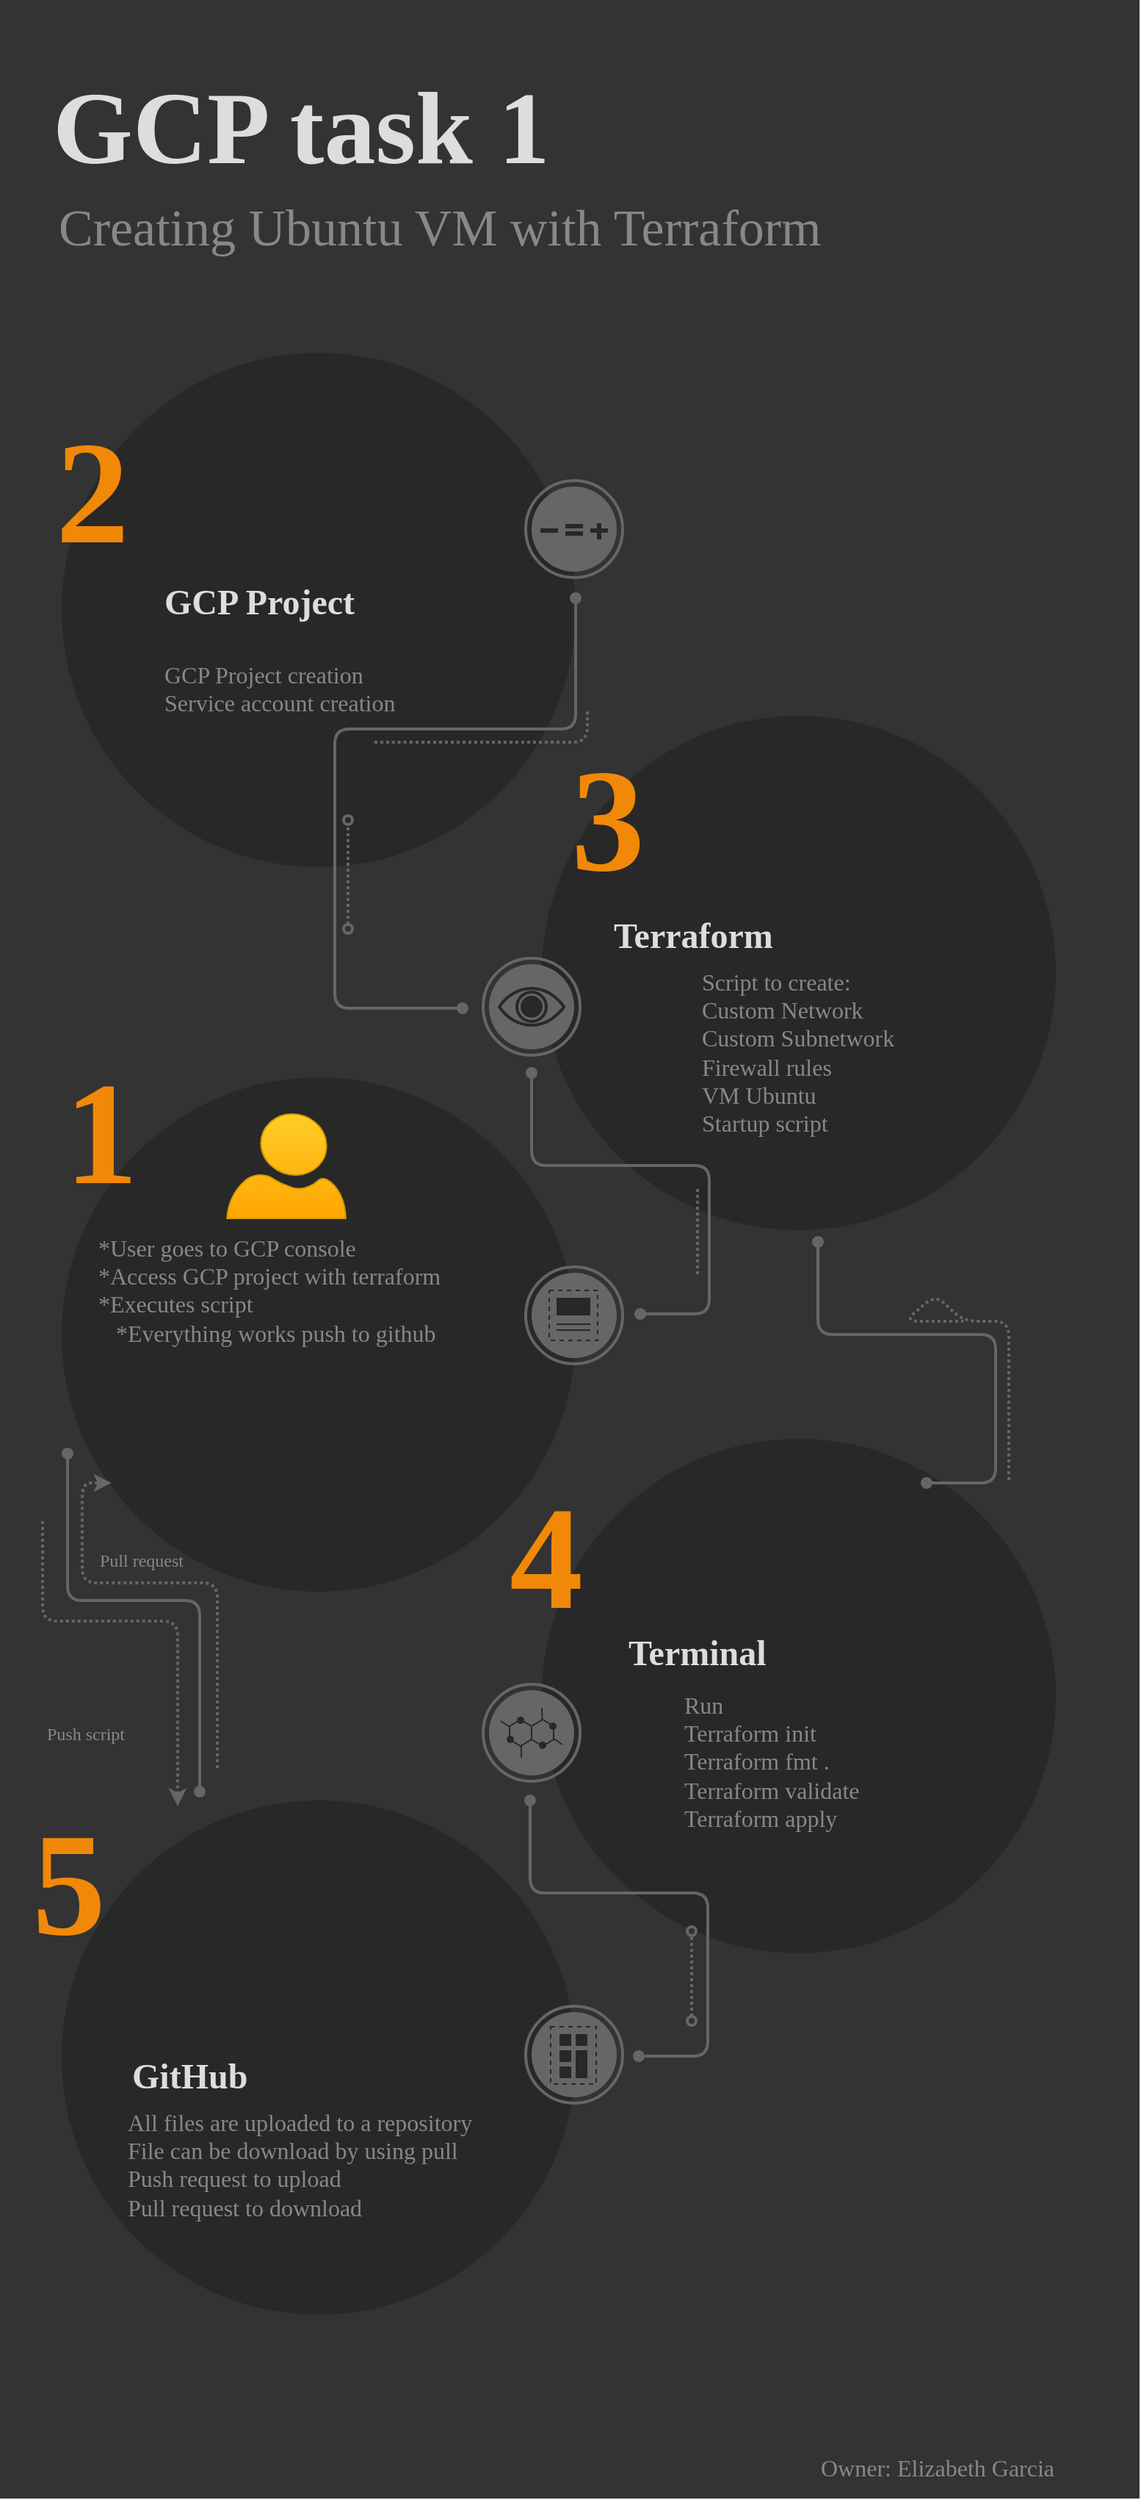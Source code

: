 <mxfile version="15.9.4" type="github">
  <diagram id="6a731a19-8d31-9384-78a2-239565b7b9f0" name="Page-1">
    <mxGraphModel dx="595" dy="794" grid="1" gridSize="10" guides="1" tooltips="1" connect="1" arrows="1" fold="1" page="1" pageScale="1" pageWidth="827" pageHeight="1169" background="none" math="0" shadow="0">
      <root>
        <mxCell id="0" />
        <mxCell id="1" parent="0" />
        <mxCell id="979" value="" style="whiteSpace=wrap;html=1;strokeColor=none;fillColor=#333333;fontFamily=Verdana;fontSize=24;fontColor=#FFFFFF;align=center;" parent="1" vertex="1">
          <mxGeometry x="854" y="31" width="776" height="1700" as="geometry" />
        </mxCell>
        <mxCell id="980" value="" style="ellipse;whiteSpace=wrap;html=1;fontFamily=Verdana;fontSize=16;fontColor=#DDDDDD;strokeColor=none;fillColor=#282828;" parent="1" vertex="1">
          <mxGeometry x="896" y="271" width="350" height="350" as="geometry" />
        </mxCell>
        <mxCell id="981" value="" style="ellipse;whiteSpace=wrap;html=1;fontFamily=Verdana;fontSize=16;fontColor=#DDDDDD;strokeColor=none;fillColor=#282828;" parent="1" vertex="1">
          <mxGeometry x="896" y="764" width="350" height="350" as="geometry" />
        </mxCell>
        <mxCell id="982" value="" style="ellipse;whiteSpace=wrap;html=1;fontFamily=Verdana;fontSize=16;fontColor=#DDDDDD;strokeColor=none;fillColor=#282828;" parent="1" vertex="1">
          <mxGeometry x="896" y="1256" width="350" height="350" as="geometry" />
        </mxCell>
        <mxCell id="983" value="" style="ellipse;whiteSpace=wrap;html=1;fontFamily=Verdana;fontSize=16;fontColor=#DDDDDD;strokeColor=none;fillColor=#282828;" parent="1" vertex="1">
          <mxGeometry x="1223" y="1010" width="350" height="350" as="geometry" />
        </mxCell>
        <mxCell id="984" value="" style="ellipse;whiteSpace=wrap;html=1;fontFamily=Verdana;fontSize=16;fontColor=#DDDDDD;strokeColor=none;fillColor=#282828;" parent="1" vertex="1">
          <mxGeometry x="1223" y="518" width="350" height="350" as="geometry" />
        </mxCell>
        <mxCell id="985" value="GCP Project" style="text;html=1;resizable=0;points=[];autosize=1;align=left;verticalAlign=top;spacingTop=-4;fontSize=24;fontFamily=Verdana;fontColor=#DDDDDD;fontStyle=1" parent="1" vertex="1">
          <mxGeometry x="964.0" y="424" width="170" height="30" as="geometry" />
        </mxCell>
        <mxCell id="986" value="1&amp;nbsp;" style="text;html=1;resizable=0;points=[];autosize=1;align=left;verticalAlign=top;spacingTop=-4;fontSize=100;fontFamily=Verdana;fontColor=#F18808;fontStyle=1" parent="1" vertex="1">
          <mxGeometry x="896" y="740" width="110" height="120" as="geometry" />
        </mxCell>
        <mxCell id="987" value="2" style="text;html=1;resizable=0;points=[];autosize=1;align=left;verticalAlign=top;spacingTop=-4;fontSize=100;fontFamily=Verdana;fontColor=#F18808;fontStyle=1" parent="1" vertex="1">
          <mxGeometry x="890" y="304" width="74" height="120" as="geometry" />
        </mxCell>
        <mxCell id="988" value="3" style="text;html=1;resizable=0;points=[];autosize=1;align=left;verticalAlign=top;spacingTop=-4;fontSize=100;fontFamily=Verdana;fontColor=#F18808;fontStyle=1" parent="1" vertex="1">
          <mxGeometry x="1241" y="527" width="74" height="120" as="geometry" />
        </mxCell>
        <mxCell id="989" value="4" style="text;html=1;resizable=0;points=[];autosize=1;align=left;verticalAlign=top;spacingTop=-4;fontSize=100;fontFamily=Verdana;fontColor=#F18808;fontStyle=1" parent="1" vertex="1">
          <mxGeometry x="1199" y="1029" width="74" height="120" as="geometry" />
        </mxCell>
        <mxCell id="990" value="5" style="text;html=1;resizable=0;points=[];autosize=1;align=left;verticalAlign=top;spacingTop=-4;fontSize=100;fontFamily=Verdana;fontColor=#F18808;fontStyle=1" parent="1" vertex="1">
          <mxGeometry x="874" y="1251" width="74" height="120" as="geometry" />
        </mxCell>
        <mxCell id="991" value="&lt;div style=&quot;line-height: 120%&quot;&gt;&lt;font style=&quot;line-height: 120%&quot;&gt;&lt;div&gt;GCP Project creation&lt;/div&gt;&lt;div&gt;Service account creation&lt;/div&gt;&lt;/font&gt;&lt;/div&gt;" style="text;resizable=0;points=[];autosize=1;align=left;verticalAlign=top;spacingTop=-4;fontSize=16;fontFamily=Verdana;fontColor=#888888;html=1;" parent="1" vertex="1">
          <mxGeometry x="964" y="478" width="210" height="40" as="geometry" />
        </mxCell>
        <mxCell id="992" value="&lt;b&gt;&lt;font style=&quot;font-size: 70px&quot;&gt;GCP task 1&lt;/font&gt;&lt;/b&gt;" style="whiteSpace=wrap;html=1;strokeColor=none;fillColor=none;fontFamily=Verdana;fontSize=70;fontColor=#dddddd;align=left;" parent="1" vertex="1">
          <mxGeometry x="888" y="79" width="700" height="78" as="geometry" />
        </mxCell>
        <mxCell id="993" value="Creating Ubuntu VM with Terraform" style="text;html=1;resizable=0;points=[];autosize=1;align=left;verticalAlign=top;spacingTop=-4;fontSize=35;fontFamily=Verdana;fontColor=#888888;" parent="1" vertex="1">
          <mxGeometry x="892" y="163" width="640" height="40" as="geometry" />
        </mxCell>
        <mxCell id="994" value="&lt;div style=&quot;line-height: 150%&quot;&gt;Terraform&lt;/div&gt;" style="text;html=1;resizable=0;points=[];autosize=1;align=left;verticalAlign=top;spacingTop=-4;fontSize=24;fontFamily=Verdana;fontColor=#DDDDDD;fontStyle=1" parent="1" vertex="1">
          <mxGeometry x="1270" y="647" width="150" height="40" as="geometry" />
        </mxCell>
        <mxCell id="995" value="&lt;div&gt;Terminal&lt;/div&gt;" style="text;html=1;resizable=0;points=[];autosize=1;align=left;verticalAlign=top;spacingTop=-4;fontSize=24;fontFamily=Verdana;fontColor=#DDDDDD;fontStyle=1" parent="1" vertex="1">
          <mxGeometry x="1280" y="1139" width="130" height="30" as="geometry" />
        </mxCell>
        <mxCell id="999" value="&lt;div&gt;Script to create:&lt;/div&gt;&lt;div&gt;Custom Network&lt;/div&gt;&lt;div&gt;Custom Subnetwork&lt;/div&gt;&lt;div&gt;Firewall rules&lt;/div&gt;&lt;div&gt;VM Ubuntu&lt;/div&gt;&lt;div&gt;Startup script&lt;/div&gt;" style="text;html=1;resizable=0;points=[];autosize=1;align=left;verticalAlign=top;spacingTop=-4;fontSize=16;fontColor=#888888;fontFamily=Verdana;" parent="1" vertex="1">
          <mxGeometry x="1330" y="687" width="180" height="120" as="geometry" />
        </mxCell>
        <mxCell id="1001" value="&lt;div style=&quot;line-height: 120%&quot;&gt;&lt;font style=&quot;line-height: 120%&quot;&gt;&lt;div&gt;Run&amp;nbsp;&lt;/div&gt;&lt;div&gt;Terraform init&lt;br&gt;&lt;/div&gt;&lt;div&gt;Terraform fmt .&lt;/div&gt;&lt;div&gt;Terraform validate&lt;/div&gt;&lt;div&gt;Terraform apply&lt;/div&gt;&lt;/font&gt;&lt;/div&gt;" style="text;resizable=0;points=[];autosize=1;align=left;verticalAlign=top;spacingTop=-4;fontSize=16;fontFamily=Verdana;fontColor=#888888;html=1;" parent="1" vertex="1">
          <mxGeometry x="1318" y="1178.5" width="160" height="100" as="geometry" />
        </mxCell>
        <mxCell id="1006" value="Owner: Elizabeth Garcia" style="text;html=1;resizable=0;points=[];autosize=1;align=left;verticalAlign=top;spacingTop=-4;fontSize=16;fontColor=#888888;fontFamily=Verdana;" parent="1" vertex="1">
          <mxGeometry x="1411" y="1698.0" width="210" height="20" as="geometry" />
        </mxCell>
        <mxCell id="1007" value="" style="endArrow=oval;html=1;strokeColor=#666666;fontFamily=Verdana;fontSize=16;fontColor=#DDDDDD;endFill=1;rounded=1;endSize=6;startArrow=oval;startFill=1;strokeWidth=2;movable=1;resizable=1;rotatable=1;deletable=1;editable=1;connectable=1;" parent="1" edge="1">
          <mxGeometry width="50" height="50" relative="1" as="geometry">
            <mxPoint x="1169" y="717" as="sourcePoint" />
            <mxPoint x="1246" y="438" as="targetPoint" />
            <Array as="points">
              <mxPoint x="1082" y="717" />
              <mxPoint x="1082" y="527" />
              <mxPoint x="1246" y="527" />
            </Array>
          </mxGeometry>
        </mxCell>
        <mxCell id="1008" value="" style="endArrow=oval;html=1;strokeColor=#666666;fontFamily=Verdana;fontSize=16;fontColor=#DDDDDD;endFill=0;rounded=1;endSize=6;startArrow=oval;startFill=0;dashed=1;strokeWidth=2;dashPattern=1 1;" parent="1" edge="1">
          <mxGeometry x="1092" y="448" width="50" height="50" as="geometry">
            <mxPoint x="1091" y="663" as="sourcePoint" />
            <mxPoint x="1091" y="589" as="targetPoint" />
          </mxGeometry>
        </mxCell>
        <mxCell id="1009" value="" style="endArrow=none;html=1;strokeColor=#666666;fontFamily=Verdana;fontSize=16;fontColor=#DDDDDD;endFill=0;rounded=1;endSize=6;startArrow=none;startFill=0;strokeWidth=2;dashed=1;dashPattern=1 1;" parent="1" edge="1">
          <mxGeometry x="1059" y="444" width="50" height="50" as="geometry">
            <mxPoint x="1109" y="536" as="sourcePoint" />
            <mxPoint x="1254" y="514" as="targetPoint" />
            <Array as="points">
              <mxPoint x="1127" y="536" />
              <mxPoint x="1174" y="536" />
              <mxPoint x="1254" y="536" />
            </Array>
          </mxGeometry>
        </mxCell>
        <mxCell id="1010" value="" style="endArrow=oval;html=1;strokeColor=#666666;fontFamily=Verdana;fontSize=16;fontColor=#DDDDDD;endFill=1;rounded=1;endSize=6;startArrow=oval;startFill=1;strokeWidth=2;movable=1;resizable=1;rotatable=1;deletable=1;editable=1;connectable=1;" parent="1" edge="1">
          <mxGeometry x="1052" y="761" width="50" height="50" as="geometry">
            <mxPoint x="1290" y="925" as="sourcePoint" />
            <mxPoint x="1216" y="761" as="targetPoint" />
            <Array as="points">
              <mxPoint x="1337" y="925" />
              <mxPoint x="1337" y="824" />
              <mxPoint x="1216" y="824" />
            </Array>
          </mxGeometry>
        </mxCell>
        <mxCell id="1011" value="" style="endArrow=none;html=1;strokeColor=#666666;fontFamily=Verdana;fontSize=16;fontColor=#DDDDDD;endFill=0;rounded=1;endSize=6;startArrow=none;startFill=0;strokeWidth=2;dashed=1;dashPattern=1 1;" parent="1" edge="1">
          <mxGeometry x="1066" y="444" width="50" height="50" as="geometry">
            <mxPoint x="1329" y="898" as="sourcePoint" />
            <mxPoint x="1329" y="839" as="targetPoint" />
          </mxGeometry>
        </mxCell>
        <mxCell id="1012" value="" style="endArrow=none;html=1;strokeColor=#666666;fontFamily=Verdana;fontSize=16;fontColor=#DDDDDD;endFill=0;rounded=1;endSize=6;startArrow=none;startFill=0;strokeWidth=2;dashed=1;dashPattern=1 1;" parent="1" edge="1">
          <mxGeometry x="1374" y="888" width="50" height="50" as="geometry">
            <mxPoint x="1541" y="1038" as="sourcePoint" />
            <mxPoint x="1510" y="930" as="targetPoint" />
            <Array as="points">
              <mxPoint x="1541" y="930" />
              <mxPoint x="1510" y="930" />
              <mxPoint x="1491" y="912" />
              <mxPoint x="1470" y="930" />
            </Array>
          </mxGeometry>
        </mxCell>
        <mxCell id="1014" value="" style="endArrow=oval;html=1;strokeColor=#666666;fontFamily=Verdana;fontSize=16;fontColor=#DDDDDD;endFill=1;rounded=1;endSize=6;startArrow=oval;startFill=1;strokeWidth=2;movable=1;resizable=1;rotatable=1;deletable=1;editable=1;connectable=1;" parent="1" edge="1">
          <mxGeometry x="1051" y="1256" width="50" height="50" as="geometry">
            <mxPoint x="1289" y="1430" as="sourcePoint" />
            <mxPoint x="1215" y="1256" as="targetPoint" />
            <Array as="points">
              <mxPoint x="1336" y="1430" />
              <mxPoint x="1336" y="1319" />
              <mxPoint x="1215" y="1319" />
            </Array>
          </mxGeometry>
        </mxCell>
        <mxCell id="1015" value="" style="endArrow=oval;html=1;strokeColor=#666666;fontFamily=Verdana;fontSize=16;fontColor=#DDDDDD;endFill=0;rounded=1;endSize=6;startArrow=oval;startFill=0;dashed=1;strokeWidth=2;dashPattern=1 1;" parent="1" edge="1">
          <mxGeometry x="1326" y="1204" width="50" height="50" as="geometry">
            <mxPoint x="1325" y="1406" as="sourcePoint" />
            <mxPoint x="1325" y="1345" as="targetPoint" />
          </mxGeometry>
        </mxCell>
        <mxCell id="1016" value="" style="group" parent="1" vertex="1" connectable="0">
          <mxGeometry x="1212" y="358" width="66" height="66" as="geometry" />
        </mxCell>
        <mxCell id="1017" value="" style="ellipse;whiteSpace=wrap;html=1;fillColor=none;fontFamily=Verdana;fontSize=16;fontColor=#DDDDDD;strokeColor=#666666;strokeWidth=2;" parent="1016" vertex="1">
          <mxGeometry width="66" height="66" as="geometry" />
        </mxCell>
        <mxCell id="1018" value="" style="ellipse;whiteSpace=wrap;html=1;fillColor=#666666;fontFamily=Verdana;fontSize=16;fontColor=#DDDDDD;strokeColor=none;" parent="1016" vertex="1">
          <mxGeometry x="4" y="4" width="58" height="58" as="geometry" />
        </mxCell>
        <mxCell id="1019" value="" style="group" parent="1" vertex="1" connectable="0">
          <mxGeometry x="1183" y="683" width="66" height="66" as="geometry" />
        </mxCell>
        <mxCell id="1020" value="" style="ellipse;whiteSpace=wrap;html=1;fillColor=none;fontFamily=Verdana;fontSize=16;fontColor=#DDDDDD;strokeColor=#666666;strokeWidth=2;" parent="1019" vertex="1">
          <mxGeometry width="66" height="66" as="geometry" />
        </mxCell>
        <mxCell id="1021" value="" style="ellipse;whiteSpace=wrap;html=1;fillColor=#666666;fontFamily=Verdana;fontSize=16;fontColor=#DDDDDD;strokeColor=none;" parent="1019" vertex="1">
          <mxGeometry x="4" y="4" width="58" height="58" as="geometry" />
        </mxCell>
        <mxCell id="1022" value="" style="group" parent="1" vertex="1" connectable="0">
          <mxGeometry x="1212" y="893" width="66" height="66" as="geometry" />
        </mxCell>
        <mxCell id="1023" value="" style="ellipse;whiteSpace=wrap;html=1;fillColor=none;fontFamily=Verdana;fontSize=16;fontColor=#DDDDDD;strokeColor=#666666;strokeWidth=2;" parent="1022" vertex="1">
          <mxGeometry width="66" height="66" as="geometry" />
        </mxCell>
        <mxCell id="1024" value="" style="ellipse;whiteSpace=wrap;html=1;fillColor=#666666;fontFamily=Verdana;fontSize=16;fontColor=#DDDDDD;strokeColor=none;" parent="1022" vertex="1">
          <mxGeometry x="4" y="4" width="58" height="58" as="geometry" />
        </mxCell>
        <mxCell id="1025" value="" style="group" parent="1" vertex="1" connectable="0">
          <mxGeometry x="1183" y="1177" width="66" height="66" as="geometry" />
        </mxCell>
        <mxCell id="1026" value="" style="ellipse;whiteSpace=wrap;html=1;fillColor=none;fontFamily=Verdana;fontSize=16;fontColor=#DDDDDD;strokeColor=#666666;strokeWidth=2;" parent="1025" vertex="1">
          <mxGeometry width="66" height="66" as="geometry" />
        </mxCell>
        <mxCell id="1027" value="" style="ellipse;whiteSpace=wrap;html=1;fillColor=#666666;fontFamily=Verdana;fontSize=16;fontColor=#DDDDDD;strokeColor=none;" parent="1025" vertex="1">
          <mxGeometry x="4" y="4" width="58" height="58" as="geometry" />
        </mxCell>
        <mxCell id="1028" value="" style="group" parent="1" vertex="1" connectable="0">
          <mxGeometry x="1212" y="1396" width="66" height="66" as="geometry" />
        </mxCell>
        <mxCell id="1029" value="" style="ellipse;whiteSpace=wrap;html=1;fillColor=none;fontFamily=Verdana;fontSize=16;fontColor=#DDDDDD;strokeColor=#666666;strokeWidth=2;" parent="1028" vertex="1">
          <mxGeometry width="66" height="66" as="geometry" />
        </mxCell>
        <mxCell id="1030" value="" style="ellipse;whiteSpace=wrap;html=1;fillColor=#666666;fontFamily=Verdana;fontSize=16;fontColor=#DDDDDD;strokeColor=none;" parent="1028" vertex="1">
          <mxGeometry x="4" y="4" width="58" height="58" as="geometry" />
        </mxCell>
        <mxCell id="1031" value="" style="whiteSpace=wrap;html=1;strokeColor=#282828;strokeWidth=1;fillColor=none;fontFamily=Verdana;fontSize=16;fontColor=#DDDDDD;dashed=1;" parent="1" vertex="1">
          <mxGeometry x="1228" y="909" width="33" height="34" as="geometry" />
        </mxCell>
        <mxCell id="1032" value="" style="endArrow=none;html=1;strokeColor=#282828;strokeWidth=1;fontFamily=Verdana;fontSize=16;fontColor=#DDDDDD;endFill=0;entryX=0.848;entryY=0.824;entryPerimeter=0;" parent="1" edge="1">
          <mxGeometry width="50" height="50" relative="1" as="geometry">
            <mxPoint x="1233" y="936" as="sourcePoint" />
            <mxPoint x="1256" y="936.011" as="targetPoint" />
          </mxGeometry>
        </mxCell>
        <mxCell id="1033" value="" style="endArrow=none;html=1;strokeColor=#282828;strokeWidth=1;fontFamily=Verdana;fontSize=16;fontColor=#DDDDDD;endFill=0;entryX=0.848;entryY=0.824;entryPerimeter=0;" parent="1" edge="1">
          <mxGeometry width="50" height="50" relative="1" as="geometry">
            <mxPoint x="1233" y="932" as="sourcePoint" />
            <mxPoint x="1256" y="932.011" as="targetPoint" />
          </mxGeometry>
        </mxCell>
        <mxCell id="1034" value="" style="whiteSpace=wrap;html=1;dashed=1;strokeColor=none;strokeWidth=1;fillColor=#282828;fontFamily=Verdana;fontSize=16;fontColor=#DDDDDD;" parent="1" vertex="1">
          <mxGeometry x="1233" y="914" width="23" height="12" as="geometry" />
        </mxCell>
        <mxCell id="1035" value="" style="whiteSpace=wrap;html=1;strokeColor=#282828;strokeWidth=1;fillColor=none;fontFamily=Verdana;fontSize=16;fontColor=#DDDDDD;dashed=1;" parent="1" vertex="1">
          <mxGeometry x="1229" y="1410" width="31" height="39" as="geometry" />
        </mxCell>
        <mxCell id="1036" value="" style="whiteSpace=wrap;html=1;dashed=1;strokeColor=none;strokeWidth=1;fillColor=#282828;fontFamily=Verdana;fontSize=16;fontColor=#DDDDDD;" parent="1" vertex="1">
          <mxGeometry x="1235" y="1415" width="8" height="8" as="geometry" />
        </mxCell>
        <mxCell id="1037" value="" style="whiteSpace=wrap;html=1;dashed=1;strokeColor=none;strokeWidth=1;fillColor=#282828;fontFamily=Verdana;fontSize=16;fontColor=#DDDDDD;" parent="1" vertex="1">
          <mxGeometry x="1246" y="1415" width="8" height="8" as="geometry" />
        </mxCell>
        <mxCell id="1038" value="" style="whiteSpace=wrap;html=1;dashed=1;strokeColor=none;strokeWidth=1;fillColor=#282828;fontFamily=Verdana;fontSize=16;fontColor=#DDDDDD;" parent="1" vertex="1">
          <mxGeometry x="1235" y="1426" width="8" height="8" as="geometry" />
        </mxCell>
        <mxCell id="1039" value="" style="whiteSpace=wrap;html=1;dashed=1;strokeColor=none;strokeWidth=1;fillColor=#282828;fontFamily=Verdana;fontSize=16;fontColor=#DDDDDD;" parent="1" vertex="1">
          <mxGeometry x="1235" y="1437" width="8" height="8" as="geometry" />
        </mxCell>
        <mxCell id="1040" value="" style="whiteSpace=wrap;html=1;dashed=1;strokeColor=none;strokeWidth=1;fillColor=#282828;fontFamily=Verdana;fontSize=16;fontColor=#DDDDDD;" parent="1" vertex="1">
          <mxGeometry x="1246" y="1426" width="8" height="19" as="geometry" />
        </mxCell>
        <mxCell id="1041" value="" style="html=1;verticalLabelPosition=bottom;labelBackgroundColor=#ffffff;verticalAlign=top;strokeWidth=2;strokeColor=#282828;fillColor=none;shadow=0;dashed=0;shape=mxgraph.ios7.icons.eye;fontFamily=Verdana;fontSize=16;fontColor=#DDDDDD;" parent="1" vertex="1">
          <mxGeometry x="1194" y="703.5" width="44" height="25" as="geometry" />
        </mxCell>
        <mxCell id="1042" value="" style="ellipse;whiteSpace=wrap;html=1;dashed=1;strokeColor=none;strokeWidth=1;fillColor=#282828;fontFamily=Verdana;fontSize=16;fontColor=#DDDDDD;" parent="1" vertex="1">
          <mxGeometry x="1205" y="705" width="22" height="22" as="geometry" />
        </mxCell>
        <mxCell id="1043" value="" style="ellipse;whiteSpace=wrap;html=1;dashed=1;strokeColor=none;strokeWidth=1;fillColor=#666666;fontFamily=Verdana;fontSize=16;fontColor=#DDDDDD;" parent="1" vertex="1">
          <mxGeometry x="1207" y="707" width="18" height="18" as="geometry" />
        </mxCell>
        <mxCell id="1044" value="" style="ellipse;whiteSpace=wrap;html=1;dashed=1;strokeColor=none;strokeWidth=1;fillColor=#282828;fontFamily=Verdana;fontSize=16;fontColor=#DDDDDD;" parent="1" vertex="1">
          <mxGeometry x="1208.5" y="708.5" width="15" height="15" as="geometry" />
        </mxCell>
        <mxCell id="1045" value="" style="endArrow=none;html=1;strokeColor=#282828;strokeWidth=3;fontFamily=Verdana;fontSize=16;fontColor=#DDDDDD;endFill=0;" parent="1" edge="1">
          <mxGeometry x="1223" y="392" width="50" height="50" as="geometry">
            <mxPoint x="1222" y="392" as="sourcePoint" />
            <mxPoint x="1234" y="392" as="targetPoint" />
          </mxGeometry>
        </mxCell>
        <mxCell id="1046" value="" style="endArrow=none;html=1;strokeColor=#282828;strokeWidth=3;fontFamily=Verdana;fontSize=16;fontColor=#DDDDDD;endFill=0;" parent="1" edge="1">
          <mxGeometry x="1240" y="394" width="50" height="50" as="geometry">
            <mxPoint x="1239" y="394" as="sourcePoint" />
            <mxPoint x="1251" y="394" as="targetPoint" />
          </mxGeometry>
        </mxCell>
        <mxCell id="1047" value="" style="endArrow=none;html=1;strokeColor=#282828;strokeWidth=3;fontFamily=Verdana;fontSize=16;fontColor=#DDDDDD;endFill=0;" parent="1" edge="1">
          <mxGeometry x="1240" y="389" width="50" height="50" as="geometry">
            <mxPoint x="1239" y="389" as="sourcePoint" />
            <mxPoint x="1251" y="389" as="targetPoint" />
          </mxGeometry>
        </mxCell>
        <mxCell id="1048" value="" style="endArrow=none;html=1;strokeColor=#282828;strokeWidth=3;fontFamily=Verdana;fontSize=16;fontColor=#DDDDDD;endFill=0;" parent="1" edge="1">
          <mxGeometry x="1257" y="392" width="50" height="50" as="geometry">
            <mxPoint x="1256" y="392" as="sourcePoint" />
            <mxPoint x="1268" y="392" as="targetPoint" />
          </mxGeometry>
        </mxCell>
        <mxCell id="1049" value="" style="endArrow=none;html=1;strokeColor=#282828;strokeWidth=3;fontFamily=Verdana;fontSize=16;fontColor=#DDDDDD;endFill=0;rotation=0;" parent="1" edge="1">
          <mxGeometry x="1256" y="393" width="50" height="50" as="geometry">
            <mxPoint x="1262" y="387" as="sourcePoint" />
            <mxPoint x="1262" y="398" as="targetPoint" />
          </mxGeometry>
        </mxCell>
        <mxCell id="1050" value="" style="ellipse;whiteSpace=wrap;html=1;dashed=1;strokeColor=none;strokeWidth=1;fillColor=#282828;fontFamily=Verdana;fontSize=16;fontColor=#DDDDDD;" parent="1" vertex="1">
          <mxGeometry x="1206" y="1199" width="5" height="5" as="geometry" />
        </mxCell>
        <mxCell id="1051" value="" style="ellipse;whiteSpace=wrap;html=1;dashed=1;strokeColor=none;strokeWidth=1;fillColor=#282828;fontFamily=Verdana;fontSize=16;fontColor=#DDDDDD;" parent="1" vertex="1">
          <mxGeometry x="1228" y="1203" width="5" height="5" as="geometry" />
        </mxCell>
        <mxCell id="1052" value="" style="ellipse;whiteSpace=wrap;html=1;dashed=1;strokeColor=none;strokeWidth=1;fillColor=#282828;fontFamily=Verdana;fontSize=16;fontColor=#DDDDDD;" parent="1" vertex="1">
          <mxGeometry x="1221" y="1216" width="5" height="5" as="geometry" />
        </mxCell>
        <mxCell id="1053" value="" style="ellipse;whiteSpace=wrap;html=1;dashed=1;strokeColor=none;strokeWidth=1;fillColor=#282828;fontFamily=Verdana;fontSize=16;fontColor=#DDDDDD;" parent="1" vertex="1">
          <mxGeometry x="1199" y="1212" width="5" height="5" as="geometry" />
        </mxCell>
        <mxCell id="1054" value="" style="shape=hexagon;perimeter=hexagonPerimeter;whiteSpace=wrap;html=1;strokeColor=#282828;strokeWidth=1;fillColor=none;fontFamily=Verdana;fontSize=16;fontColor=#DDDDDD;direction=south;" parent="1" vertex="1">
          <mxGeometry x="1201" y="1201" width="15" height="18" as="geometry" />
        </mxCell>
        <mxCell id="1055" value="" style="shape=hexagon;perimeter=hexagonPerimeter;whiteSpace=wrap;html=1;strokeColor=#282828;strokeWidth=1;fillColor=none;fontFamily=Verdana;fontSize=16;fontColor=#DDDDDD;direction=south;" parent="1" vertex="1">
          <mxGeometry x="1216" y="1201" width="15" height="18" as="geometry" />
        </mxCell>
        <mxCell id="1056" value="" style="endArrow=none;html=1;strokeColor=#282828;strokeWidth=1;fontFamily=Verdana;fontSize=16;fontColor=#DDDDDD;endFill=0;" parent="1" edge="1">
          <mxGeometry width="50" height="50" relative="1" as="geometry">
            <mxPoint x="1223" y="1193" as="sourcePoint" />
            <mxPoint x="1223.24" y="1201.158" as="targetPoint" />
          </mxGeometry>
        </mxCell>
        <mxCell id="1057" value="" style="endArrow=none;html=1;strokeColor=#282828;strokeWidth=1;fontFamily=Verdana;fontSize=16;fontColor=#DDDDDD;endFill=0;" parent="1" edge="1">
          <mxGeometry width="50" height="50" relative="1" as="geometry">
            <mxPoint x="1209" y="1219" as="sourcePoint" />
            <mxPoint x="1209" y="1227" as="targetPoint" />
          </mxGeometry>
        </mxCell>
        <mxCell id="1058" value="" style="endArrow=none;html=1;strokeColor=#282828;strokeWidth=1;fontFamily=Verdana;fontSize=16;fontColor=#DDDDDD;endFill=0;" parent="1" edge="1">
          <mxGeometry width="50" height="50" relative="1" as="geometry">
            <mxPoint x="1231" y="1214" as="sourcePoint" />
            <mxPoint x="1237" y="1218" as="targetPoint" />
          </mxGeometry>
        </mxCell>
        <mxCell id="1059" value="" style="endArrow=none;html=1;strokeColor=#282828;strokeWidth=1;fontFamily=Verdana;fontSize=16;fontColor=#DDDDDD;endFill=0;" parent="1" edge="1">
          <mxGeometry width="50" height="50" relative="1" as="geometry">
            <mxPoint x="1195" y="1202" as="sourcePoint" />
            <mxPoint x="1201" y="1206" as="targetPoint" />
          </mxGeometry>
        </mxCell>
        <mxCell id="NdL2DsxcKoBhR-CSG9Ky-1059" value="" style="verticalLabelPosition=bottom;html=1;verticalAlign=top;align=center;strokeColor=#d79b00;fillColor=#ffcd28;shape=mxgraph.azure.user;gradientColor=#ffa500;" vertex="1" parent="1">
          <mxGeometry x="1008.63" y="789" width="80.75" height="71" as="geometry" />
        </mxCell>
        <mxCell id="NdL2DsxcKoBhR-CSG9Ky-1061" value="" style="shape=image;verticalLabelPosition=bottom;labelBackgroundColor=#ffffff;verticalAlign=top;aspect=fixed;imageAspect=0;image=https://www.gend.co/hs-fs/hubfs/gcp-logo-cloud.png?width=730&amp;name=gcp-logo-cloud.png;" vertex="1" parent="1">
          <mxGeometry x="983" y="290" width="160" height="126.46" as="geometry" />
        </mxCell>
        <mxCell id="NdL2DsxcKoBhR-CSG9Ky-1063" value="" style="shape=image;verticalLabelPosition=bottom;labelBackgroundColor=none;verticalAlign=top;aspect=fixed;imageAspect=0;image=https://cdn.freebiesupply.com/logos/large/2x/terraform-enterprise-logo-png-transparent.png;labelBorderColor=none;fontStyle=1;rounded=1;sketch=1;" vertex="1" parent="1">
          <mxGeometry x="1344.82" y="531.55" width="106.36" height="119.45" as="geometry" />
        </mxCell>
        <mxCell id="NdL2DsxcKoBhR-CSG9Ky-1065" value="&lt;div style=&quot;line-height: 150%&quot;&gt;GitHub&lt;/div&gt;" style="text;html=1;resizable=0;points=[];autosize=1;align=left;verticalAlign=top;spacingTop=-4;fontSize=24;fontFamily=Verdana;fontColor=#DDDDDD;fontStyle=1" vertex="1" parent="1">
          <mxGeometry x="942" y="1422.5" width="110" height="40" as="geometry" />
        </mxCell>
        <mxCell id="NdL2DsxcKoBhR-CSG9Ky-1066" value="All files are uploaded to a repository&lt;br&gt;File can be download by using pull&lt;br&gt;Push request to upload&lt;br&gt;Pull request to download" style="text;html=1;resizable=0;points=[];autosize=1;align=left;verticalAlign=top;spacingTop=-4;fontSize=16;fontColor=#888888;fontFamily=Verdana;" vertex="1" parent="1">
          <mxGeometry x="939" y="1462.5" width="310" height="80" as="geometry" />
        </mxCell>
        <mxCell id="NdL2DsxcKoBhR-CSG9Ky-1067" value="" style="shape=image;html=1;verticalAlign=top;verticalLabelPosition=bottom;labelBackgroundColor=#ffffff;imageAspect=0;aspect=fixed;image=https://cdn1.iconfinder.com/data/icons/unicons-line-vol-3/24/github-alt-128.png" vertex="1" parent="1">
          <mxGeometry x="1024.18" y="1335.5" width="91" height="91" as="geometry" />
        </mxCell>
        <mxCell id="NdL2DsxcKoBhR-CSG9Ky-1069" value="" style="endArrow=oval;html=1;strokeColor=#666666;fontFamily=Verdana;fontSize=16;fontColor=#DDDDDD;endFill=1;rounded=1;startArrow=oval;startFill=1;strokeWidth=2;movable=1;resizable=1;rotatable=1;deletable=1;editable=1;connectable=1;" edge="1" parent="1">
          <mxGeometry width="50" height="50" relative="1" as="geometry">
            <mxPoint x="990" y="1250" as="sourcePoint" />
            <mxPoint x="900" y="1020" as="targetPoint" />
            <Array as="points">
              <mxPoint x="990" y="1240" />
              <mxPoint x="990" y="1190" />
              <mxPoint x="990" y="1120" />
              <mxPoint x="900" y="1120" />
              <mxPoint x="900" y="1020" />
            </Array>
          </mxGeometry>
        </mxCell>
        <mxCell id="NdL2DsxcKoBhR-CSG9Ky-1070" value="" style="endArrow=classic;html=1;strokeColor=#666666;fontFamily=Verdana;fontSize=16;fontColor=#DDDDDD;endFill=1;rounded=1;endSize=6;startArrow=none;startFill=0;strokeWidth=2;dashed=1;dashPattern=1 1;" edge="1" parent="1">
          <mxGeometry x="835" y="1084" width="50" height="50" as="geometry">
            <mxPoint x="1002" y="1234" as="sourcePoint" />
            <mxPoint x="930" y="1040" as="targetPoint" />
            <Array as="points">
              <mxPoint x="1002" y="1108" />
              <mxPoint x="910" y="1108" />
              <mxPoint x="910" y="1040" />
            </Array>
          </mxGeometry>
        </mxCell>
        <mxCell id="NdL2DsxcKoBhR-CSG9Ky-1071" value="" style="shape=image;html=1;verticalAlign=top;verticalLabelPosition=bottom;labelBackgroundColor=#ffffff;imageAspect=0;aspect=fixed;image=https://cdn2.iconfinder.com/data/icons/font-awesome/1792/terminal-128.png" vertex="1" parent="1">
          <mxGeometry x="1344.82" y="1040" width="95" height="95" as="geometry" />
        </mxCell>
        <mxCell id="NdL2DsxcKoBhR-CSG9Ky-1072" value="&lt;font style=&quot;font-size: 12px&quot;&gt;Pull request&lt;/font&gt;" style="text;html=1;resizable=0;points=[];autosize=1;align=left;verticalAlign=top;spacingTop=-4;fontSize=16;fontColor=#888888;fontFamily=Verdana;" vertex="1" parent="1">
          <mxGeometry x="920" y="1079" width="90" height="20" as="geometry" />
        </mxCell>
        <mxCell id="NdL2DsxcKoBhR-CSG9Ky-1075" value="&lt;span style=&quot;font-size: 12px&quot;&gt;Push script&lt;/span&gt;" style="text;html=1;resizable=0;points=[];autosize=1;align=left;verticalAlign=top;spacingTop=-4;fontSize=16;fontColor=#888888;fontFamily=Verdana;" vertex="1" parent="1">
          <mxGeometry x="884" y="1197" width="80" height="20" as="geometry" />
        </mxCell>
        <mxCell id="NdL2DsxcKoBhR-CSG9Ky-1076" value="" style="endArrow=none;html=1;strokeColor=#666666;fontFamily=Verdana;fontSize=16;fontColor=#DDDDDD;endFill=0;rounded=1;endSize=6;startArrow=classic;startFill=1;strokeWidth=2;dashed=1;dashPattern=1 1;" edge="1" parent="1">
          <mxGeometry x="808" y="1110" width="50" height="50" as="geometry">
            <mxPoint x="975" y="1260" as="sourcePoint" />
            <mxPoint x="883" y="1066" as="targetPoint" />
            <Array as="points">
              <mxPoint x="975" y="1134" />
              <mxPoint x="883" y="1134" />
              <mxPoint x="883" y="1066" />
            </Array>
          </mxGeometry>
        </mxCell>
        <mxCell id="NdL2DsxcKoBhR-CSG9Ky-1077" value="&lt;div&gt;*User goes to GCP console&lt;/div&gt;&lt;div&gt;*Access GCP project with terraform&lt;/div&gt;&lt;div&gt;*Executes script&lt;/div&gt;&lt;div&gt;&amp;nbsp; &amp;nbsp;*Everything works push to github&lt;/div&gt;" style="text;html=1;resizable=0;points=[];autosize=1;align=left;verticalAlign=top;spacingTop=-4;fontSize=16;fontColor=#888888;fontFamily=Verdana;" vertex="1" parent="1">
          <mxGeometry x="919" y="868" width="300" height="80" as="geometry" />
        </mxCell>
        <mxCell id="NdL2DsxcKoBhR-CSG9Ky-1079" value="" style="endArrow=oval;html=1;strokeColor=#666666;fontFamily=Verdana;fontSize=16;fontColor=#DDDDDD;endFill=1;rounded=1;endSize=6;startArrow=oval;startFill=1;strokeWidth=2;movable=1;resizable=1;rotatable=1;deletable=1;editable=1;connectable=1;" edge="1" parent="1">
          <mxGeometry x="1247" y="876" width="50" height="50" as="geometry">
            <mxPoint x="1485" y="1040" as="sourcePoint" />
            <mxPoint x="1411" y="876" as="targetPoint" />
            <Array as="points">
              <mxPoint x="1532" y="1040" />
              <mxPoint x="1532" y="939" />
              <mxPoint x="1411" y="939" />
            </Array>
          </mxGeometry>
        </mxCell>
      </root>
    </mxGraphModel>
  </diagram>
</mxfile>
